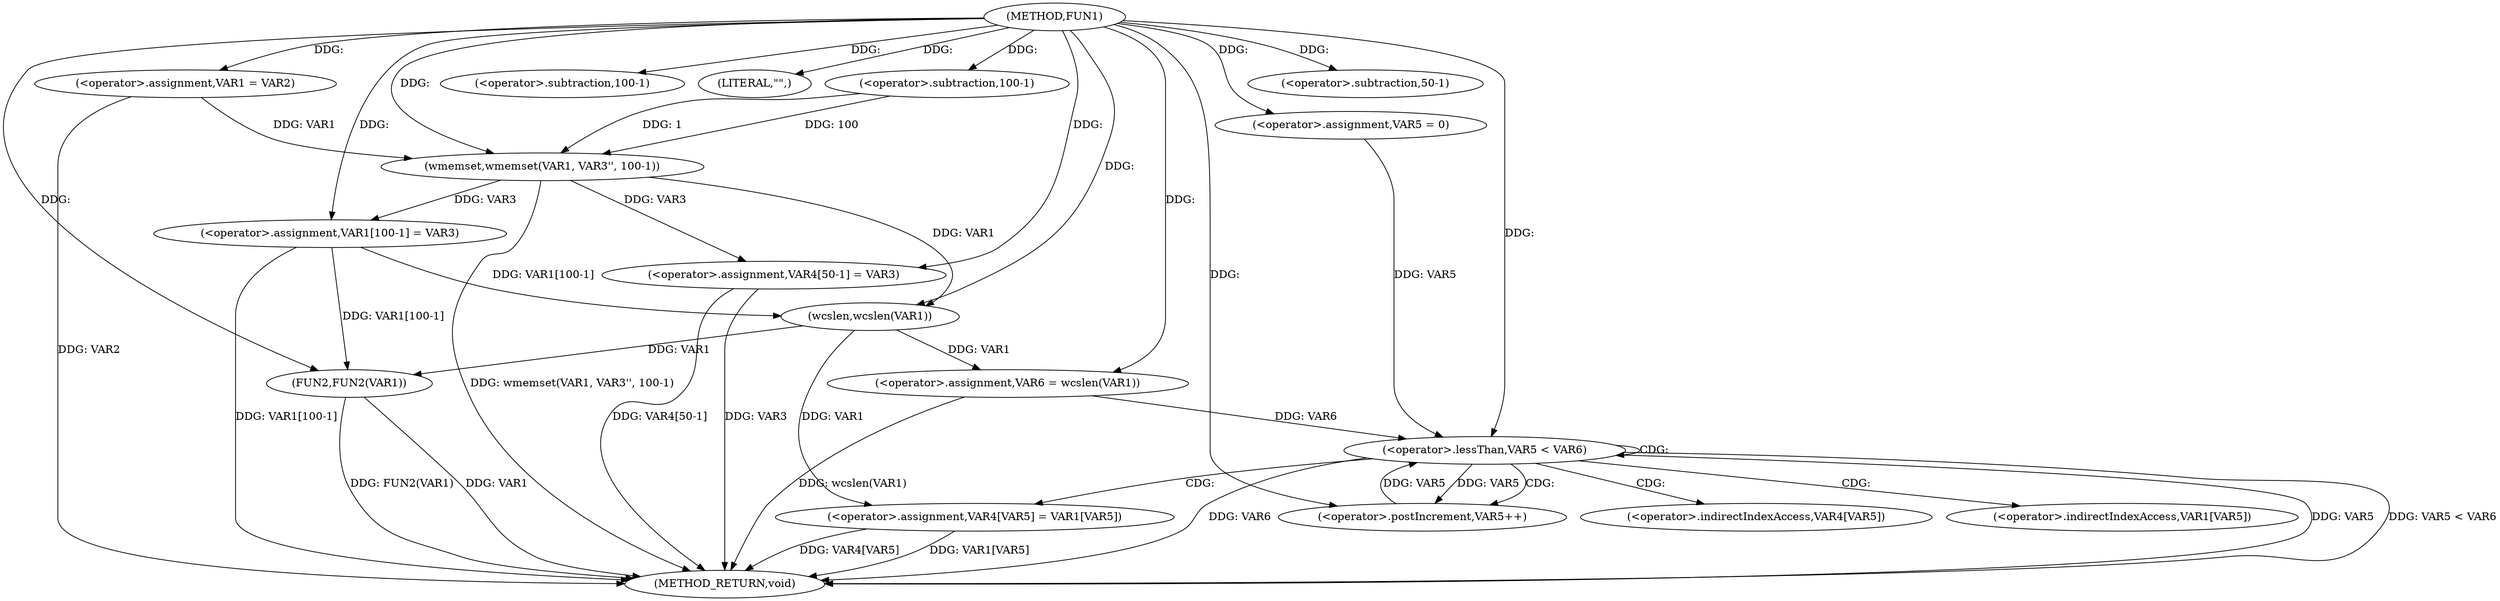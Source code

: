 digraph FUN1 {  
"1000100" [label = "(METHOD,FUN1)" ]
"1000154" [label = "(METHOD_RETURN,void)" ]
"1000104" [label = "(<operator>.assignment,VAR1 = VAR2)" ]
"1000107" [label = "(wmemset,wmemset(VAR1, VAR3'', 100-1))" ]
"1000110" [label = "(<operator>.subtraction,100-1)" ]
"1000113" [label = "(<operator>.assignment,VAR1[100-1] = VAR3)" ]
"1000116" [label = "(<operator>.subtraction,100-1)" ]
"1000121" [label = "(LITERAL,\"\",)" ]
"1000124" [label = "(<operator>.assignment,VAR6 = wcslen(VAR1))" ]
"1000126" [label = "(wcslen,wcslen(VAR1))" ]
"1000129" [label = "(<operator>.assignment,VAR5 = 0)" ]
"1000132" [label = "(<operator>.lessThan,VAR5 < VAR6)" ]
"1000135" [label = "(<operator>.postIncrement,VAR5++)" ]
"1000138" [label = "(<operator>.assignment,VAR4[VAR5] = VAR1[VAR5])" ]
"1000145" [label = "(<operator>.assignment,VAR4[50-1] = VAR3)" ]
"1000148" [label = "(<operator>.subtraction,50-1)" ]
"1000152" [label = "(FUN2,FUN2(VAR1))" ]
"1000139" [label = "(<operator>.indirectIndexAccess,VAR4[VAR5])" ]
"1000142" [label = "(<operator>.indirectIndexAccess,VAR1[VAR5])" ]
  "1000124" -> "1000154"  [ label = "DDG: wcslen(VAR1)"] 
  "1000138" -> "1000154"  [ label = "DDG: VAR1[VAR5]"] 
  "1000113" -> "1000154"  [ label = "DDG: VAR1[100-1]"] 
  "1000152" -> "1000154"  [ label = "DDG: FUN2(VAR1)"] 
  "1000152" -> "1000154"  [ label = "DDG: VAR1"] 
  "1000132" -> "1000154"  [ label = "DDG: VAR5"] 
  "1000145" -> "1000154"  [ label = "DDG: VAR4[50-1]"] 
  "1000104" -> "1000154"  [ label = "DDG: VAR2"] 
  "1000107" -> "1000154"  [ label = "DDG: wmemset(VAR1, VAR3'', 100-1)"] 
  "1000145" -> "1000154"  [ label = "DDG: VAR3"] 
  "1000132" -> "1000154"  [ label = "DDG: VAR5 < VAR6"] 
  "1000138" -> "1000154"  [ label = "DDG: VAR4[VAR5]"] 
  "1000132" -> "1000154"  [ label = "DDG: VAR6"] 
  "1000100" -> "1000104"  [ label = "DDG: "] 
  "1000104" -> "1000107"  [ label = "DDG: VAR1"] 
  "1000100" -> "1000107"  [ label = "DDG: "] 
  "1000110" -> "1000107"  [ label = "DDG: 100"] 
  "1000110" -> "1000107"  [ label = "DDG: 1"] 
  "1000100" -> "1000110"  [ label = "DDG: "] 
  "1000107" -> "1000113"  [ label = "DDG: VAR3"] 
  "1000100" -> "1000113"  [ label = "DDG: "] 
  "1000100" -> "1000116"  [ label = "DDG: "] 
  "1000100" -> "1000121"  [ label = "DDG: "] 
  "1000126" -> "1000124"  [ label = "DDG: VAR1"] 
  "1000100" -> "1000124"  [ label = "DDG: "] 
  "1000107" -> "1000126"  [ label = "DDG: VAR1"] 
  "1000113" -> "1000126"  [ label = "DDG: VAR1[100-1]"] 
  "1000100" -> "1000126"  [ label = "DDG: "] 
  "1000100" -> "1000129"  [ label = "DDG: "] 
  "1000129" -> "1000132"  [ label = "DDG: VAR5"] 
  "1000135" -> "1000132"  [ label = "DDG: VAR5"] 
  "1000100" -> "1000132"  [ label = "DDG: "] 
  "1000124" -> "1000132"  [ label = "DDG: VAR6"] 
  "1000132" -> "1000135"  [ label = "DDG: VAR5"] 
  "1000100" -> "1000135"  [ label = "DDG: "] 
  "1000126" -> "1000138"  [ label = "DDG: VAR1"] 
  "1000100" -> "1000145"  [ label = "DDG: "] 
  "1000107" -> "1000145"  [ label = "DDG: VAR3"] 
  "1000100" -> "1000148"  [ label = "DDG: "] 
  "1000113" -> "1000152"  [ label = "DDG: VAR1[100-1]"] 
  "1000126" -> "1000152"  [ label = "DDG: VAR1"] 
  "1000100" -> "1000152"  [ label = "DDG: "] 
  "1000132" -> "1000132"  [ label = "CDG: "] 
  "1000132" -> "1000142"  [ label = "CDG: "] 
  "1000132" -> "1000139"  [ label = "CDG: "] 
  "1000132" -> "1000135"  [ label = "CDG: "] 
  "1000132" -> "1000138"  [ label = "CDG: "] 
}
